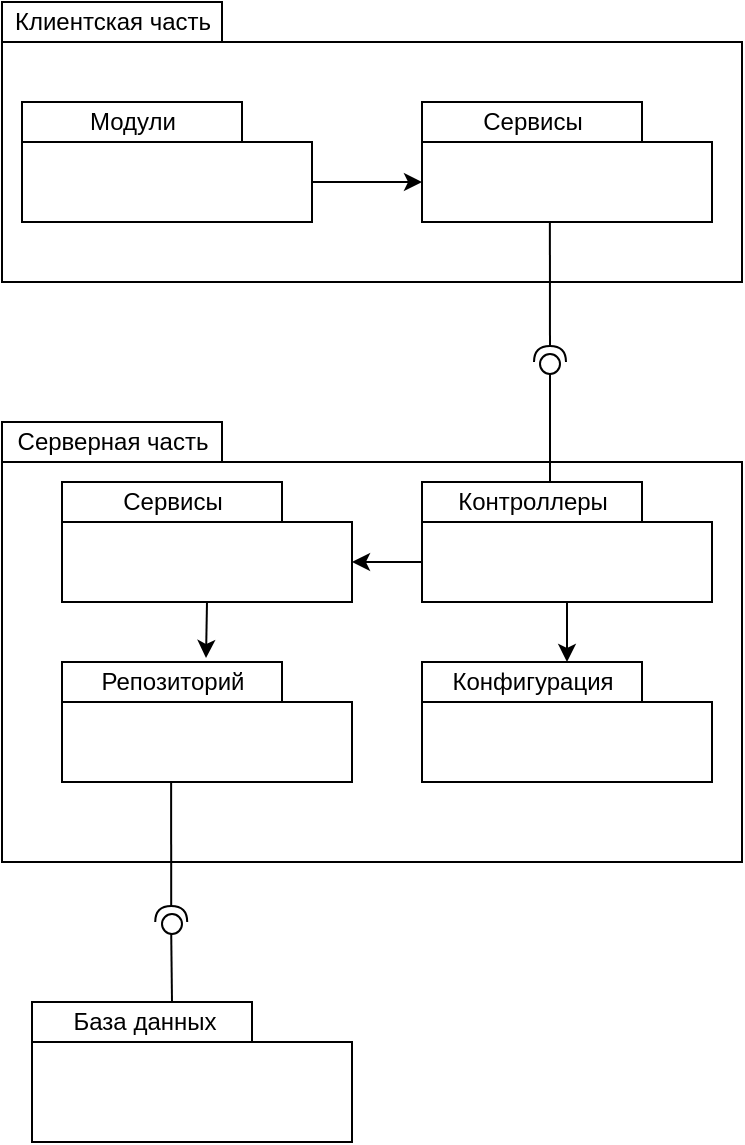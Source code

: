 <mxfile version="15.8.7" type="device"><diagram id="WYMO-qNhVsJpZR70bCsY" name="Page-1"><mxGraphModel dx="1102" dy="865" grid="1" gridSize="10" guides="1" tooltips="1" connect="1" arrows="1" fold="1" page="1" pageScale="1" pageWidth="850" pageHeight="1100" math="0" shadow="0"><root><mxCell id="0"/><mxCell id="1" parent="0"/><mxCell id="mnXf-EjwAWFz_aBCjRjL-1" value="" style="shape=folder;fontStyle=1;spacingTop=10;tabWidth=110;tabHeight=20;tabPosition=left;html=1;" vertex="1" parent="1"><mxGeometry x="60" y="280" width="370" height="220" as="geometry"/></mxCell><mxCell id="mnXf-EjwAWFz_aBCjRjL-2" value="Серверная часть" style="text;html=1;align=center;verticalAlign=middle;resizable=0;points=[];autosize=1;strokeColor=none;fillColor=none;" vertex="1" parent="1"><mxGeometry x="60" y="280" width="110" height="20" as="geometry"/></mxCell><mxCell id="mnXf-EjwAWFz_aBCjRjL-3" value="" style="shape=folder;fontStyle=1;spacingTop=10;tabWidth=110;tabHeight=20;tabPosition=left;html=1;" vertex="1" parent="1"><mxGeometry x="60" y="70" width="370" height="140" as="geometry"/></mxCell><mxCell id="mnXf-EjwAWFz_aBCjRjL-4" value="Клиентская часть" style="text;html=1;align=center;verticalAlign=middle;resizable=0;points=[];autosize=1;strokeColor=none;fillColor=none;" vertex="1" parent="1"><mxGeometry x="60" y="70" width="110" height="20" as="geometry"/></mxCell><mxCell id="mnXf-EjwAWFz_aBCjRjL-23" style="edgeStyle=orthogonalEdgeStyle;rounded=0;orthogonalLoop=1;jettySize=auto;html=1;exitX=0;exitY=0;exitDx=0;exitDy=40;exitPerimeter=0;entryX=0;entryY=0;entryDx=145;entryDy=40;entryPerimeter=0;" edge="1" parent="1" source="mnXf-EjwAWFz_aBCjRjL-5" target="mnXf-EjwAWFz_aBCjRjL-7"><mxGeometry relative="1" as="geometry"/></mxCell><mxCell id="mnXf-EjwAWFz_aBCjRjL-24" style="edgeStyle=orthogonalEdgeStyle;rounded=0;orthogonalLoop=1;jettySize=auto;html=1;entryX=0.675;entryY=0;entryDx=0;entryDy=0;entryPerimeter=0;" edge="1" parent="1" source="mnXf-EjwAWFz_aBCjRjL-5" target="mnXf-EjwAWFz_aBCjRjL-15"><mxGeometry relative="1" as="geometry"/></mxCell><mxCell id="mnXf-EjwAWFz_aBCjRjL-5" value="" style="shape=folder;fontStyle=1;spacingTop=10;tabWidth=110;tabHeight=20;tabPosition=left;html=1;" vertex="1" parent="1"><mxGeometry x="270" y="310" width="145" height="60" as="geometry"/></mxCell><mxCell id="mnXf-EjwAWFz_aBCjRjL-6" value="Контроллеры" style="text;html=1;align=center;verticalAlign=middle;resizable=0;points=[];autosize=1;strokeColor=none;fillColor=none;" vertex="1" parent="1"><mxGeometry x="280" y="310" width="90" height="20" as="geometry"/></mxCell><mxCell id="mnXf-EjwAWFz_aBCjRjL-26" style="edgeStyle=orthogonalEdgeStyle;rounded=0;orthogonalLoop=1;jettySize=auto;html=1;exitX=0.5;exitY=1;exitDx=0;exitDy=0;exitPerimeter=0;entryX=0.689;entryY=-0.1;entryDx=0;entryDy=0;entryPerimeter=0;" edge="1" parent="1" source="mnXf-EjwAWFz_aBCjRjL-7" target="mnXf-EjwAWFz_aBCjRjL-10"><mxGeometry relative="1" as="geometry"/></mxCell><mxCell id="mnXf-EjwAWFz_aBCjRjL-7" value="" style="shape=folder;fontStyle=1;spacingTop=10;tabWidth=110;tabHeight=20;tabPosition=left;html=1;" vertex="1" parent="1"><mxGeometry x="90" y="310" width="145" height="60" as="geometry"/></mxCell><mxCell id="mnXf-EjwAWFz_aBCjRjL-8" value="Сервисы" style="text;html=1;align=center;verticalAlign=middle;resizable=0;points=[];autosize=1;strokeColor=none;fillColor=none;" vertex="1" parent="1"><mxGeometry x="110" y="310" width="70" height="20" as="geometry"/></mxCell><mxCell id="mnXf-EjwAWFz_aBCjRjL-9" value="" style="shape=folder;fontStyle=1;spacingTop=10;tabWidth=110;tabHeight=20;tabPosition=left;html=1;" vertex="1" parent="1"><mxGeometry x="90" y="400" width="145" height="60" as="geometry"/></mxCell><mxCell id="mnXf-EjwAWFz_aBCjRjL-10" value="Репозиторий" style="text;html=1;align=center;verticalAlign=middle;resizable=0;points=[];autosize=1;strokeColor=none;fillColor=none;" vertex="1" parent="1"><mxGeometry x="100" y="400" width="90" height="20" as="geometry"/></mxCell><mxCell id="mnXf-EjwAWFz_aBCjRjL-14" value="" style="shape=folder;fontStyle=1;spacingTop=10;tabWidth=110;tabHeight=20;tabPosition=left;html=1;" vertex="1" parent="1"><mxGeometry x="270" y="400" width="145" height="60" as="geometry"/></mxCell><mxCell id="mnXf-EjwAWFz_aBCjRjL-15" value="Конфигурация" style="text;html=1;align=center;verticalAlign=middle;resizable=0;points=[];autosize=1;strokeColor=none;fillColor=none;" vertex="1" parent="1"><mxGeometry x="275" y="400" width="100" height="20" as="geometry"/></mxCell><mxCell id="mnXf-EjwAWFz_aBCjRjL-18" value="" style="shape=folder;fontStyle=1;spacingTop=10;tabWidth=110;tabHeight=20;tabPosition=left;html=1;" vertex="1" parent="1"><mxGeometry x="270" y="120" width="145" height="60" as="geometry"/></mxCell><mxCell id="mnXf-EjwAWFz_aBCjRjL-19" value="Сервисы" style="text;html=1;align=center;verticalAlign=middle;resizable=0;points=[];autosize=1;strokeColor=none;fillColor=none;" vertex="1" parent="1"><mxGeometry x="290" y="120" width="70" height="20" as="geometry"/></mxCell><mxCell id="mnXf-EjwAWFz_aBCjRjL-20" value="" style="shape=folder;fontStyle=1;spacingTop=10;tabWidth=110;tabHeight=20;tabPosition=left;html=1;" vertex="1" parent="1"><mxGeometry x="70" y="120" width="145" height="60" as="geometry"/></mxCell><mxCell id="mnXf-EjwAWFz_aBCjRjL-21" value="Модули" style="text;html=1;align=center;verticalAlign=middle;resizable=0;points=[];autosize=1;strokeColor=none;fillColor=none;" vertex="1" parent="1"><mxGeometry x="95" y="120" width="60" height="20" as="geometry"/></mxCell><mxCell id="mnXf-EjwAWFz_aBCjRjL-22" value="" style="endArrow=classic;html=1;rounded=0;exitX=0;exitY=0;exitDx=145;exitDy=40;exitPerimeter=0;entryX=0;entryY=0;entryDx=0;entryDy=40;entryPerimeter=0;" edge="1" parent="1" source="mnXf-EjwAWFz_aBCjRjL-20" target="mnXf-EjwAWFz_aBCjRjL-18"><mxGeometry width="50" height="50" relative="1" as="geometry"><mxPoint x="400" y="470" as="sourcePoint"/><mxPoint x="450" y="420" as="targetPoint"/></mxGeometry></mxCell><mxCell id="mnXf-EjwAWFz_aBCjRjL-27" value="" style="rounded=0;orthogonalLoop=1;jettySize=auto;html=1;endArrow=none;endFill=0;sketch=0;sourcePerimeterSpacing=0;targetPerimeterSpacing=0;" edge="1" target="mnXf-EjwAWFz_aBCjRjL-29" parent="1"><mxGeometry relative="1" as="geometry"><mxPoint x="334" y="310" as="sourcePoint"/></mxGeometry></mxCell><mxCell id="mnXf-EjwAWFz_aBCjRjL-28" value="" style="rounded=0;orthogonalLoop=1;jettySize=auto;html=1;endArrow=halfCircle;endFill=0;endSize=6;strokeWidth=1;sketch=0;exitX=0.441;exitY=1;exitDx=0;exitDy=0;exitPerimeter=0;" edge="1" parent="1" source="mnXf-EjwAWFz_aBCjRjL-18"><mxGeometry relative="1" as="geometry"><mxPoint x="363" y="255" as="sourcePoint"/><mxPoint x="334" y="250" as="targetPoint"/></mxGeometry></mxCell><mxCell id="mnXf-EjwAWFz_aBCjRjL-29" value="" style="ellipse;whiteSpace=wrap;html=1;align=center;aspect=fixed;resizable=0;points=[];outlineConnect=0;sketch=0;" vertex="1" parent="1"><mxGeometry x="329" y="246" width="10" height="10" as="geometry"/></mxCell><mxCell id="mnXf-EjwAWFz_aBCjRjL-32" value="" style="shape=folder;fontStyle=1;spacingTop=10;tabWidth=110;tabHeight=20;tabPosition=left;html=1;" vertex="1" parent="1"><mxGeometry x="75" y="570" width="160" height="70" as="geometry"/></mxCell><mxCell id="mnXf-EjwAWFz_aBCjRjL-33" value="База данных" style="text;html=1;align=center;verticalAlign=middle;resizable=0;points=[];autosize=1;strokeColor=none;fillColor=none;" vertex="1" parent="1"><mxGeometry x="86" y="570" width="90" height="20" as="geometry"/></mxCell><mxCell id="mnXf-EjwAWFz_aBCjRjL-35" value="" style="rounded=0;orthogonalLoop=1;jettySize=auto;html=1;endArrow=none;endFill=0;sketch=0;sourcePerimeterSpacing=0;targetPerimeterSpacing=0;" edge="1" parent="1"><mxGeometry relative="1" as="geometry"><mxPoint x="145" y="570" as="sourcePoint"/><mxPoint x="144.61" y="536.0" as="targetPoint"/></mxGeometry></mxCell><mxCell id="mnXf-EjwAWFz_aBCjRjL-36" value="" style="rounded=0;orthogonalLoop=1;jettySize=auto;html=1;endArrow=halfCircle;endFill=0;endSize=6;strokeWidth=1;sketch=0;exitX=0.441;exitY=1;exitDx=0;exitDy=0;exitPerimeter=0;" edge="1" parent="1"><mxGeometry relative="1" as="geometry"><mxPoint x="144.555" y="460.0" as="sourcePoint"/><mxPoint x="144.61" y="530.0" as="targetPoint"/></mxGeometry></mxCell><mxCell id="mnXf-EjwAWFz_aBCjRjL-37" value="" style="ellipse;whiteSpace=wrap;html=1;align=center;aspect=fixed;resizable=0;points=[];outlineConnect=0;sketch=0;" vertex="1" parent="1"><mxGeometry x="140" y="526" width="10" height="10" as="geometry"/></mxCell></root></mxGraphModel></diagram></mxfile>